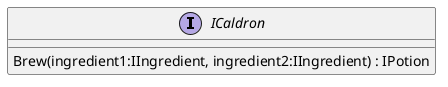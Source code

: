 @startuml
interface ICaldron {
    Brew(ingredient1:IIngredient, ingredient2:IIngredient) : IPotion
}
@enduml
